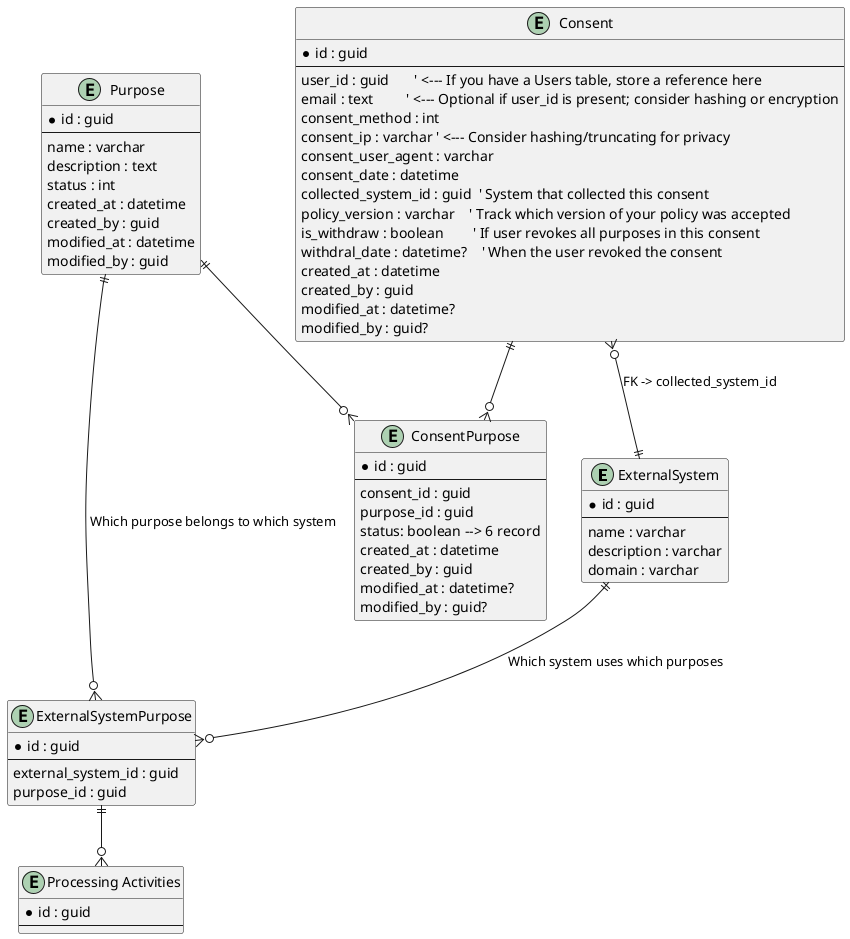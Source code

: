 @startuml

' A simple theme for clarity (optional)
'!theme blueprint

entity "ExternalSystem" as external_system {
  * id : guid
  --
  name : varchar
  description : varchar
  domain : varchar
}

entity "Purpose" as purpose {
  * id : guid
  --
  name : varchar
  description : text  
  status : int
  created_at : datetime
  created_by : guid
  modified_at : datetime
  modified_by : guid
}

' Maps which External Systems use which Purposes.
entity "ExternalSystemPurpose" as externalsystempurpose {
  * id : guid
  --
  external_system_id : guid
  purpose_id : guid
}
entity "Processing Activities" as processingactivities {
  * id : guid
  --
}
' Represents one user's consent session (or record).
' Additional fields for security & auditing have been added.
entity "Consent" as consent {
  * id : guid
  --
  user_id : guid       ' <--- If you have a Users table, store a reference here
  email : text         ' <--- Optional if user_id is present; consider hashing or encryption
  consent_method : int
  consent_ip : varchar ' <--- Consider hashing/truncating for privacy
  consent_user_agent : varchar
  consent_date : datetime
  collected_system_id : guid  ' System that collected this consent
  policy_version : varchar    ' Track which version of your policy was accepted
  is_withdraw : boolean        ' If user revokes all purposes in this consent
  withdral_date : datetime?    ' When the user revoked the consent
  created_at : datetime
  created_by : guid
  modified_at : datetime?
  modified_by : guid?
}

' Bridges each Consent record to the specific Purposes the user agreed to.
entity "ConsentPurpose" as consentpurpose {
  * id : guid
  --
  consent_id : guid
  purpose_id : guid
  status: boolean --> 6 record
  created_at : datetime
  created_by : guid
  modified_at : datetime?
  modified_by : guid?
}

' Relationships
external_system ||--o{ externalsystempurpose : "Which system uses which purposes"
purpose         ||--o{ externalsystempurpose : "Which purpose belongs to which system"

consent }o--|| external_system : "FK -> collected_system_id"
consent ||--o{ consentpurpose   
purpose ||--o{ consentpurpose  
externalsystempurpose ||--o{ processingactivities
@enduml
